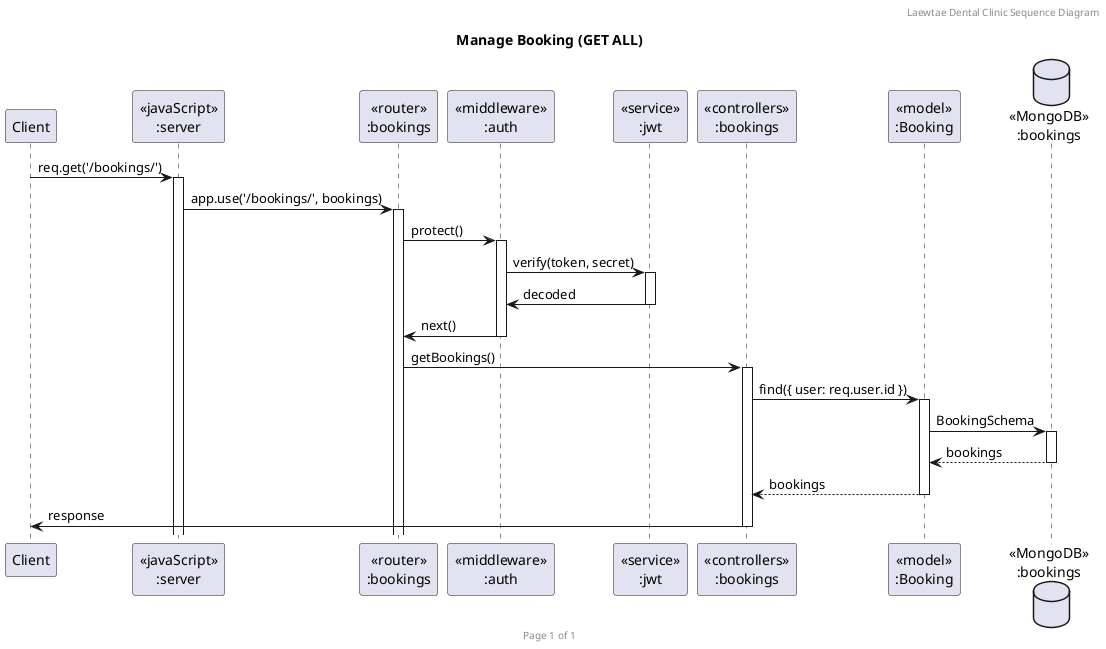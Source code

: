 @startuml Manage Booking (GET ALL)

header Laewtae Dental Clinic Sequence Diagram
footer Page %page% of %lastpage%
title "Manage Booking (GET ALL)"

participant "Client" as client
participant "<<javaScript>>\n:server" as server
participant "<<router>>\n:bookings" as routerBookings
participant "<<middleware>>\n:auth" as auth
participant "<<service>>\n:jwt" as jwt
participant "<<controllers>>\n:bookings" as controllersBookings
participant "<<model>>\n:Booking" as modelBooking
database "<<MongoDB>>\n:bookings" as BookingsDatabase

client->server ++:req.get('/bookings/')
server->routerBookings ++:app.use('/bookings/', bookings)
routerBookings -> auth ++:protect()
auth -> jwt ++:verify(token, secret)
auth <- jwt --:decoded

routerBookings <- auth --:next()
routerBookings -> controllersBookings ++:getBookings()
controllersBookings->modelBooking ++:find({ user: req.user.id })
modelBooking ->BookingsDatabase ++: BookingSchema
BookingsDatabase --> modelBooking --: bookings
controllersBookings <-- modelBooking --:bookings
controllersBookings->client --:response

@enduml